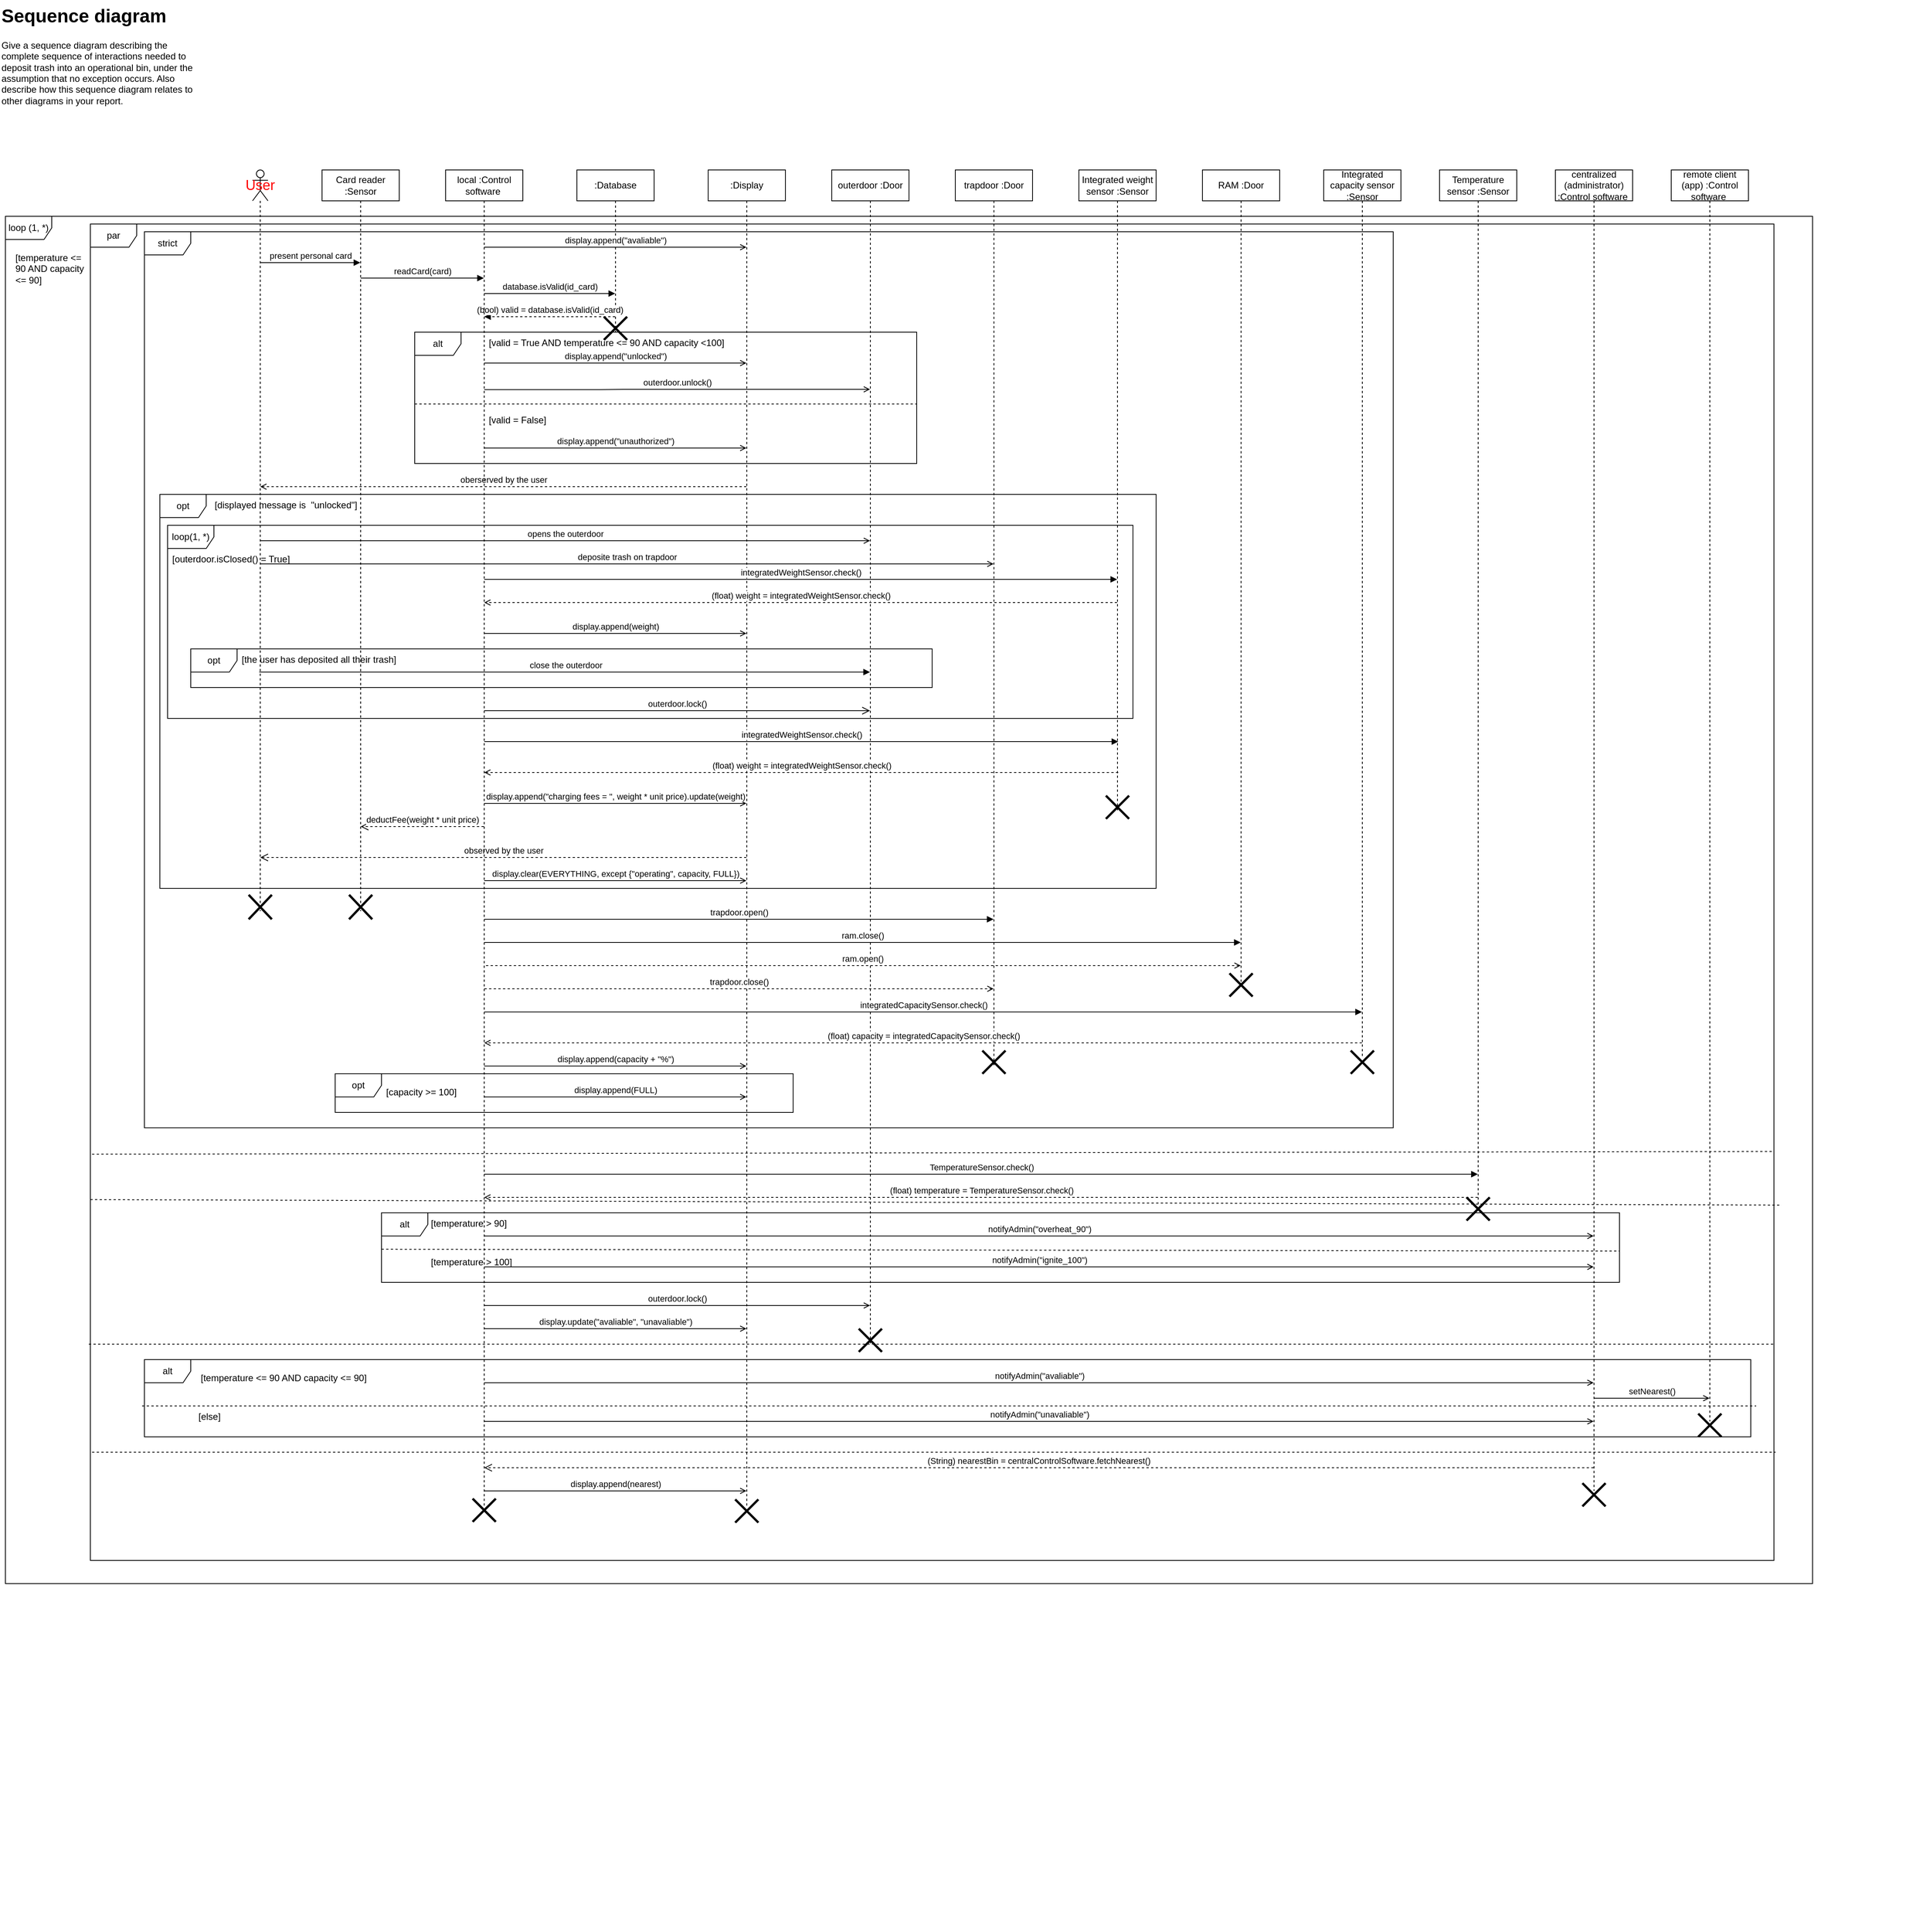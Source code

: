 <mxfile version="24.7.16">
  <diagram name="第 1 页" id="oXmYGSSr4hYT4QbIqK7O">
    <mxGraphModel dx="2451" dy="414" grid="1" gridSize="10" guides="1" tooltips="1" connect="1" arrows="1" fold="1" page="1" pageScale="1" pageWidth="827" pageHeight="1169" math="0" shadow="0">
      <root>
        <mxCell id="0" />
        <mxCell id="1" parent="0" />
        <mxCell id="pcKXWr7JfEEh_f0UGHfL-1" value="&lt;h1 style=&quot;margin-top: 0px;&quot;&gt;Sequence diagram &lt;/h1&gt;&lt;p&gt;Give a sequence diagram describing the complete sequence of interactions needed to deposit trash into an operational bin, under the assumption that no exception occurs. Also describe how this sequence diagram relates to other diagrams in your report.&lt;/p&gt;" style="text;html=1;whiteSpace=wrap;overflow=hidden;rounded=0;" parent="1" vertex="1">
          <mxGeometry x="-1654" width="260" height="170" as="geometry" />
        </mxCell>
        <mxCell id="pcKXWr7JfEEh_f0UGHfL-6" value="present personal card" style="html=1;verticalAlign=bottom;endArrow=block;curved=0;rounded=0;" parent="1" source="pcKXWr7JfEEh_f0UGHfL-5" target="pcKXWr7JfEEh_f0UGHfL-4" edge="1">
          <mxGeometry width="80" relative="1" as="geometry">
            <mxPoint x="-1327" y="350" as="sourcePoint" />
            <mxPoint x="-1247" y="350" as="targetPoint" />
            <Array as="points">
              <mxPoint x="-1260" y="340" />
            </Array>
          </mxGeometry>
        </mxCell>
        <mxCell id="pcKXWr7JfEEh_f0UGHfL-9" value="database.isValid(id_card)" style="html=1;verticalAlign=bottom;endArrow=block;curved=0;rounded=0;" parent="1" source="pcKXWr7JfEEh_f0UGHfL-8" target="pcKXWr7JfEEh_f0UGHfL-20" edge="1">
          <mxGeometry width="80" relative="1" as="geometry">
            <mxPoint x="-1017" y="350" as="sourcePoint" />
            <mxPoint x="-877" y="350" as="targetPoint" />
            <Array as="points">
              <mxPoint x="-947" y="380" />
            </Array>
          </mxGeometry>
        </mxCell>
        <mxCell id="pcKXWr7JfEEh_f0UGHfL-11" value=":Display" style="shape=umlLifeline;perimeter=lifelinePerimeter;whiteSpace=wrap;html=1;container=1;dropTarget=0;collapsible=0;recursiveResize=0;outlineConnect=0;portConstraint=eastwest;newEdgeStyle={&quot;curved&quot;:0,&quot;rounded&quot;:0};" parent="1" vertex="1">
          <mxGeometry x="-737" y="220" width="100" height="1730" as="geometry" />
        </mxCell>
        <mxCell id="pcKXWr7JfEEh_f0UGHfL-12" value="alt" style="shape=umlFrame;whiteSpace=wrap;html=1;pointerEvents=0;" parent="1" vertex="1">
          <mxGeometry x="-1117" y="430" width="650" height="170" as="geometry" />
        </mxCell>
        <mxCell id="pcKXWr7JfEEh_f0UGHfL-14" value="[valid = True AND temperature &amp;lt;= 90 AND capacity &amp;lt;100]" style="text;strokeColor=none;fillColor=none;align=left;verticalAlign=top;spacingLeft=4;spacingRight=4;overflow=hidden;rotatable=0;points=[[0,0.5],[1,0.5]];portConstraint=eastwest;whiteSpace=wrap;html=1;" parent="1" vertex="1">
          <mxGeometry x="-1027" y="430" width="387" height="26" as="geometry" />
        </mxCell>
        <mxCell id="pcKXWr7JfEEh_f0UGHfL-15" value="[valid = False]" style="text;strokeColor=none;fillColor=none;align=left;verticalAlign=top;spacingLeft=4;spacingRight=4;overflow=hidden;rotatable=0;points=[[0,0.5],[1,0.5]];portConstraint=eastwest;whiteSpace=wrap;html=1;" parent="1" vertex="1">
          <mxGeometry x="-1027" y="530" width="100" height="26" as="geometry" />
        </mxCell>
        <mxCell id="pcKXWr7JfEEh_f0UGHfL-16" value="display.append(&quot;unlocked&quot;)" style="html=1;verticalAlign=bottom;endArrow=open;curved=0;rounded=0;endFill=0;" parent="1" source="pcKXWr7JfEEh_f0UGHfL-8" target="pcKXWr7JfEEh_f0UGHfL-11" edge="1">
          <mxGeometry width="80" relative="1" as="geometry">
            <mxPoint x="-787.023" y="700" as="sourcePoint" />
            <mxPoint x="-486.97" y="700" as="targetPoint" />
            <Array as="points">
              <mxPoint x="-857" y="470" />
            </Array>
          </mxGeometry>
        </mxCell>
        <mxCell id="pcKXWr7JfEEh_f0UGHfL-18" value="outerdoor :Door" style="shape=umlLifeline;perimeter=lifelinePerimeter;whiteSpace=wrap;html=1;container=1;dropTarget=0;collapsible=0;recursiveResize=0;outlineConnect=0;portConstraint=eastwest;newEdgeStyle={&quot;curved&quot;:0,&quot;rounded&quot;:0};" parent="1" vertex="1">
          <mxGeometry x="-577" y="220" width="100" height="1520" as="geometry" />
        </mxCell>
        <mxCell id="pcKXWr7JfEEh_f0UGHfL-19" value="outerdoor.unlock()" style="html=1;verticalAlign=bottom;startArrow=none;startFill=0;endArrow=open;startSize=8;curved=0;rounded=0;endFill=0;" parent="1" source="pcKXWr7JfEEh_f0UGHfL-8" target="pcKXWr7JfEEh_f0UGHfL-18" edge="1">
          <mxGeometry width="60" relative="1" as="geometry">
            <mxPoint x="-997" y="510" as="sourcePoint" />
            <mxPoint x="-586.95" y="504.38" as="targetPoint" />
            <Array as="points">
              <mxPoint x="-876.45" y="504.38" />
              <mxPoint x="-847" y="504" />
            </Array>
          </mxGeometry>
        </mxCell>
        <mxCell id="pcKXWr7JfEEh_f0UGHfL-20" value=":Database" style="shape=umlLifeline;perimeter=lifelinePerimeter;whiteSpace=wrap;html=1;container=1;dropTarget=0;collapsible=0;recursiveResize=0;outlineConnect=0;portConstraint=eastwest;newEdgeStyle={&quot;curved&quot;:0,&quot;rounded&quot;:0};" parent="1" vertex="1">
          <mxGeometry x="-907" y="220" width="100" height="210" as="geometry" />
        </mxCell>
        <mxCell id="pcKXWr7JfEEh_f0UGHfL-21" value="readCard(card)" style="html=1;verticalAlign=bottom;startArrow=none;startFill=0;endArrow=block;startSize=8;curved=0;rounded=0;endFill=1;" parent="1" source="pcKXWr7JfEEh_f0UGHfL-4" target="pcKXWr7JfEEh_f0UGHfL-8" edge="1">
          <mxGeometry width="60" relative="1" as="geometry">
            <mxPoint x="-1147" y="340" as="sourcePoint" />
            <mxPoint x="-1127" y="340" as="targetPoint" />
            <Array as="points">
              <mxPoint x="-1117" y="360" />
            </Array>
          </mxGeometry>
        </mxCell>
        <mxCell id="pcKXWr7JfEEh_f0UGHfL-23" value="(bool) valid = database.isValid(id_card)" style="html=1;verticalAlign=bottom;endArrow=block;curved=0;rounded=0;dashed=1;" parent="1" source="pcKXWr7JfEEh_f0UGHfL-20" target="pcKXWr7JfEEh_f0UGHfL-8" edge="1">
          <mxGeometry width="80" relative="1" as="geometry">
            <mxPoint x="-887" y="440" as="sourcePoint" />
            <mxPoint x="-1007" y="440" as="targetPoint" />
            <Array as="points">
              <mxPoint x="-947" y="410" />
            </Array>
          </mxGeometry>
        </mxCell>
        <mxCell id="pcKXWr7JfEEh_f0UGHfL-24" value="display.append(&quot;unauthorized&quot;)" style="html=1;verticalAlign=bottom;endArrow=open;curved=0;rounded=0;endFill=0;" parent="1" source="pcKXWr7JfEEh_f0UGHfL-8" target="pcKXWr7JfEEh_f0UGHfL-11" edge="1">
          <mxGeometry width="80" relative="1" as="geometry">
            <mxPoint x="-1003" y="590" as="sourcePoint" />
            <mxPoint x="-697" y="590" as="targetPoint" />
            <Array as="points">
              <mxPoint x="-832" y="580" />
            </Array>
          </mxGeometry>
        </mxCell>
        <mxCell id="pcKXWr7JfEEh_f0UGHfL-26" value="&lt;div&gt;oberserved by the user&lt;/div&gt;" style="html=1;verticalAlign=bottom;endArrow=open;curved=0;rounded=0;endFill=0;dashed=1;" parent="1" source="pcKXWr7JfEEh_f0UGHfL-11" target="pcKXWr7JfEEh_f0UGHfL-5" edge="1">
          <mxGeometry width="80" relative="1" as="geometry">
            <mxPoint x="-887" y="540" as="sourcePoint" />
            <mxPoint x="-807" y="540" as="targetPoint" />
            <Array as="points">
              <mxPoint x="-1007" y="630" />
            </Array>
          </mxGeometry>
        </mxCell>
        <mxCell id="pcKXWr7JfEEh_f0UGHfL-27" value="opt" style="shape=umlFrame;whiteSpace=wrap;html=1;pointerEvents=0;" parent="1" vertex="1">
          <mxGeometry x="-1447" y="640" width="1290" height="510" as="geometry" />
        </mxCell>
        <mxCell id="pcKXWr7JfEEh_f0UGHfL-28" value="&lt;div&gt;[displayed message is&amp;nbsp; &quot;unlocked&quot;]&lt;/div&gt;" style="text;strokeColor=none;fillColor=none;align=left;verticalAlign=top;spacingLeft=4;spacingRight=4;overflow=hidden;rotatable=0;points=[[0,0.5],[1,0.5]];portConstraint=eastwest;whiteSpace=wrap;html=1;" parent="1" vertex="1">
          <mxGeometry x="-1382" y="640" width="272" height="40" as="geometry" />
        </mxCell>
        <mxCell id="pcKXWr7JfEEh_f0UGHfL-29" value="strict" style="shape=umlFrame;whiteSpace=wrap;html=1;pointerEvents=0;" parent="1" vertex="1">
          <mxGeometry x="-1467" y="300" width="1617" height="1160" as="geometry" />
        </mxCell>
        <mxCell id="pcKXWr7JfEEh_f0UGHfL-31" value="trapdoor :Door" style="shape=umlLifeline;perimeter=lifelinePerimeter;whiteSpace=wrap;html=1;container=1;dropTarget=0;collapsible=0;recursiveResize=0;outlineConnect=0;portConstraint=eastwest;newEdgeStyle={&quot;curved&quot;:0,&quot;rounded&quot;:0};" parent="1" vertex="1">
          <mxGeometry x="-417" y="220" width="100" height="1160" as="geometry" />
        </mxCell>
        <mxCell id="pcKXWr7JfEEh_f0UGHfL-32" value="deposite trash on trapdoor " style="html=1;verticalAlign=bottom;endArrow=open;curved=0;rounded=0;endFill=0;" parent="1" source="pcKXWr7JfEEh_f0UGHfL-5" target="pcKXWr7JfEEh_f0UGHfL-31" edge="1">
          <mxGeometry width="80" relative="1" as="geometry">
            <mxPoint x="-977" y="660" as="sourcePoint" />
            <mxPoint x="-897" y="660" as="targetPoint" />
            <Array as="points">
              <mxPoint x="-850" y="730" />
            </Array>
          </mxGeometry>
        </mxCell>
        <mxCell id="pcKXWr7JfEEh_f0UGHfL-33" value="Integrated weight sensor :Sensor" style="shape=umlLifeline;perimeter=lifelinePerimeter;whiteSpace=wrap;html=1;container=1;dropTarget=0;collapsible=0;recursiveResize=0;outlineConnect=0;portConstraint=eastwest;newEdgeStyle={&quot;curved&quot;:0,&quot;rounded&quot;:0};" parent="1" vertex="1">
          <mxGeometry x="-257" y="220" width="100" height="830" as="geometry" />
        </mxCell>
        <mxCell id="pcKXWr7JfEEh_f0UGHfL-34" value="integratedWeightSensor.check()" style="html=1;verticalAlign=bottom;endArrow=block;curved=0;rounded=0;" parent="1" source="pcKXWr7JfEEh_f0UGHfL-8" target="pcKXWr7JfEEh_f0UGHfL-33" edge="1">
          <mxGeometry width="80" relative="1" as="geometry">
            <mxPoint x="-807" y="670" as="sourcePoint" />
            <mxPoint x="-727" y="670" as="targetPoint" />
            <Array as="points">
              <mxPoint x="-287" y="750" />
            </Array>
          </mxGeometry>
        </mxCell>
        <mxCell id="pcKXWr7JfEEh_f0UGHfL-35" value="loop(1, *)" style="shape=umlFrame;whiteSpace=wrap;html=1;pointerEvents=0;" parent="1" vertex="1">
          <mxGeometry x="-1437" y="680" width="1250" height="250" as="geometry" />
        </mxCell>
        <mxCell id="pcKXWr7JfEEh_f0UGHfL-36" value="[outerdoor.isClosed() = True]" style="text;strokeColor=none;fillColor=none;align=left;verticalAlign=top;spacingLeft=4;spacingRight=4;overflow=hidden;rotatable=0;points=[[0,0.5],[1,0.5]];portConstraint=eastwest;whiteSpace=wrap;html=1;" parent="1" vertex="1">
          <mxGeometry x="-1437" y="710" width="170" height="30" as="geometry" />
        </mxCell>
        <mxCell id="pcKXWr7JfEEh_f0UGHfL-37" value="(float) weight = integratedWeightSensor.check()" style="html=1;verticalAlign=bottom;endArrow=open;curved=0;rounded=0;dashed=1;endFill=0;" parent="1" source="pcKXWr7JfEEh_f0UGHfL-33" target="pcKXWr7JfEEh_f0UGHfL-8" edge="1">
          <mxGeometry width="80" relative="1" as="geometry">
            <mxPoint x="-517" y="720" as="sourcePoint" />
            <mxPoint x="-437" y="720" as="targetPoint" />
            <Array as="points">
              <mxPoint x="-617" y="780" />
            </Array>
          </mxGeometry>
        </mxCell>
        <mxCell id="pcKXWr7JfEEh_f0UGHfL-38" value="display.append(weight)" style="html=1;verticalAlign=bottom;endArrow=open;curved=0;rounded=0;endFill=0;" parent="1" source="pcKXWr7JfEEh_f0UGHfL-8" target="pcKXWr7JfEEh_f0UGHfL-11" edge="1">
          <mxGeometry width="80" relative="1" as="geometry">
            <mxPoint x="-467" y="710" as="sourcePoint" />
            <mxPoint x="-387" y="710" as="targetPoint" />
            <Array as="points">
              <mxPoint x="-857" y="820" />
            </Array>
          </mxGeometry>
        </mxCell>
        <mxCell id="pcKXWr7JfEEh_f0UGHfL-39" value="&amp;nbsp;close the outerdoor" style="html=1;verticalAlign=bottom;endArrow=block;curved=0;rounded=0;endFill=1;" parent="1" edge="1">
          <mxGeometry width="80" relative="1" as="geometry">
            <mxPoint x="-1318.318" y="870.0" as="sourcePoint" />
            <mxPoint x="-527.5" y="870.0" as="targetPoint" />
            <Array as="points">
              <mxPoint x="-997" y="870" />
            </Array>
          </mxGeometry>
        </mxCell>
        <mxCell id="pcKXWr7JfEEh_f0UGHfL-40" value="outerdoor.lock()" style="html=1;verticalAlign=bottom;endArrow=open;endSize=8;curved=0;rounded=0;" parent="1" source="pcKXWr7JfEEh_f0UGHfL-8" target="pcKXWr7JfEEh_f0UGHfL-18" edge="1">
          <mxGeometry relative="1" as="geometry">
            <mxPoint x="-827" y="660" as="sourcePoint" />
            <mxPoint x="-740" y="920" as="targetPoint" />
            <Array as="points">
              <mxPoint x="-1010" y="920" />
            </Array>
          </mxGeometry>
        </mxCell>
        <mxCell id="pcKXWr7JfEEh_f0UGHfL-42" value="integratedWeightSensor.check()" style="html=1;verticalAlign=bottom;endArrow=block;curved=0;rounded=0;" parent="1" edge="1">
          <mxGeometry width="80" relative="1" as="geometry">
            <mxPoint x="-1027" y="960" as="sourcePoint" />
            <mxPoint x="-206" y="960" as="targetPoint" />
            <Array as="points">
              <mxPoint x="-286" y="960" />
            </Array>
          </mxGeometry>
        </mxCell>
        <mxCell id="pcKXWr7JfEEh_f0UGHfL-43" value="(float) weight = integratedWeightSensor.check()" style="html=1;verticalAlign=bottom;endArrow=open;curved=0;rounded=0;dashed=1;endFill=0;" parent="1" edge="1">
          <mxGeometry width="80" relative="1" as="geometry">
            <mxPoint x="-206" y="1000" as="sourcePoint" />
            <mxPoint x="-1027" y="1000" as="targetPoint" />
            <Array as="points">
              <mxPoint x="-616" y="1000" />
            </Array>
          </mxGeometry>
        </mxCell>
        <mxCell id="pcKXWr7JfEEh_f0UGHfL-44" value="" style="endArrow=none;dashed=1;html=1;rounded=0;" parent="1" edge="1">
          <mxGeometry width="50" height="50" relative="1" as="geometry">
            <mxPoint x="-1117" y="523" as="sourcePoint" />
            <mxPoint x="-467" y="523" as="targetPoint" />
          </mxGeometry>
        </mxCell>
        <mxCell id="pcKXWr7JfEEh_f0UGHfL-46" value="display.append(&quot;charging fees = &quot;, weight * unit price).update(weight)" style="html=1;verticalAlign=bottom;endArrow=open;curved=0;rounded=0;endFill=0;" parent="1" source="pcKXWr7JfEEh_f0UGHfL-8" target="pcKXWr7JfEEh_f0UGHfL-11" edge="1">
          <mxGeometry width="80" relative="1" as="geometry">
            <mxPoint x="-1007" y="1070" as="sourcePoint" />
            <mxPoint x="-707" y="1080" as="targetPoint" />
            <Array as="points">
              <mxPoint x="-856" y="1040" />
            </Array>
          </mxGeometry>
        </mxCell>
        <mxCell id="pcKXWr7JfEEh_f0UGHfL-47" value="deductFee(weight * unit price)" style="html=1;verticalAlign=bottom;endArrow=open;dashed=1;endSize=8;curved=0;rounded=0;" parent="1" source="pcKXWr7JfEEh_f0UGHfL-8" target="pcKXWr7JfEEh_f0UGHfL-4" edge="1">
          <mxGeometry relative="1" as="geometry">
            <mxPoint x="-1037" y="1080" as="sourcePoint" />
            <mxPoint x="-1167" y="1080" as="targetPoint" />
            <Array as="points">
              <mxPoint x="-1097" y="1070" />
            </Array>
          </mxGeometry>
        </mxCell>
        <mxCell id="pcKXWr7JfEEh_f0UGHfL-48" value="observed by the user" style="html=1;verticalAlign=bottom;endArrow=open;dashed=1;endSize=8;curved=0;rounded=0;" parent="1" source="pcKXWr7JfEEh_f0UGHfL-11" target="pcKXWr7JfEEh_f0UGHfL-5" edge="1">
          <mxGeometry relative="1" as="geometry">
            <mxPoint x="-877" y="1100" as="sourcePoint" />
            <mxPoint x="-957" y="1100" as="targetPoint" />
            <Array as="points">
              <mxPoint x="-1007" y="1110" />
            </Array>
          </mxGeometry>
        </mxCell>
        <mxCell id="pcKXWr7JfEEh_f0UGHfL-49" value="opt" style="shape=umlFrame;whiteSpace=wrap;html=1;pointerEvents=0;" parent="1" vertex="1">
          <mxGeometry x="-1407" y="840" width="960" height="50" as="geometry" />
        </mxCell>
        <mxCell id="pcKXWr7JfEEh_f0UGHfL-50" value="[the user has deposited all their trash]" style="text;strokeColor=none;fillColor=none;align=left;verticalAlign=top;spacingLeft=4;spacingRight=4;overflow=hidden;rotatable=0;points=[[0,0.5],[1,0.5]];portConstraint=eastwest;whiteSpace=wrap;html=1;" parent="1" vertex="1">
          <mxGeometry x="-1347" y="840" width="240" height="30" as="geometry" />
        </mxCell>
        <mxCell id="pcKXWr7JfEEh_f0UGHfL-52" value="" style="group" parent="1" vertex="1" connectable="0">
          <mxGeometry x="-1332" y="220" width="30" height="970" as="geometry" />
        </mxCell>
        <mxCell id="pcKXWr7JfEEh_f0UGHfL-5" value="&lt;font color=&quot;#ff0000&quot; style=&quot;font-size: 18px;&quot;&gt;User&lt;/font&gt;" style="shape=umlLifeline;perimeter=lifelinePerimeter;whiteSpace=wrap;html=1;container=1;dropTarget=0;collapsible=0;recursiveResize=0;outlineConnect=0;portConstraint=eastwest;newEdgeStyle={&quot;curved&quot;:0,&quot;rounded&quot;:0};participant=umlActor;" parent="pcKXWr7JfEEh_f0UGHfL-52" vertex="1">
          <mxGeometry x="5" width="20" height="959.457" as="geometry" />
        </mxCell>
        <mxCell id="pcKXWr7JfEEh_f0UGHfL-51" value="" style="shape=umlDestroy;whiteSpace=wrap;html=1;strokeWidth=3;targetShapes=umlLifeline;" parent="pcKXWr7JfEEh_f0UGHfL-52" vertex="1">
          <mxGeometry y="938.37" width="30" height="31.63" as="geometry" />
        </mxCell>
        <mxCell id="pcKXWr7JfEEh_f0UGHfL-53" value="RAM :Door" style="shape=umlLifeline;perimeter=lifelinePerimeter;whiteSpace=wrap;html=1;container=1;dropTarget=0;collapsible=0;recursiveResize=0;outlineConnect=0;portConstraint=eastwest;newEdgeStyle={&quot;curved&quot;:0,&quot;rounded&quot;:0};" parent="1" vertex="1">
          <mxGeometry x="-97" y="220" width="100" height="1060" as="geometry" />
        </mxCell>
        <mxCell id="pcKXWr7JfEEh_f0UGHfL-55" value="" style="group" parent="1" vertex="1" connectable="0">
          <mxGeometry x="-1237" y="220" width="100" height="970" as="geometry" />
        </mxCell>
        <mxCell id="pcKXWr7JfEEh_f0UGHfL-4" value="Card reader :Sensor" style="shape=umlLifeline;perimeter=lifelinePerimeter;whiteSpace=wrap;html=1;container=1;dropTarget=0;collapsible=0;recursiveResize=0;outlineConnect=0;portConstraint=eastwest;newEdgeStyle={&quot;curved&quot;:0,&quot;rounded&quot;:0};" parent="pcKXWr7JfEEh_f0UGHfL-55" vertex="1">
          <mxGeometry width="100" height="959.457" as="geometry" />
        </mxCell>
        <mxCell id="pcKXWr7JfEEh_f0UGHfL-54" value="" style="shape=umlDestroy;whiteSpace=wrap;html=1;strokeWidth=3;targetShapes=umlLifeline;" parent="pcKXWr7JfEEh_f0UGHfL-55" vertex="1">
          <mxGeometry x="35" y="938.37" width="30" height="31.63" as="geometry" />
        </mxCell>
        <mxCell id="pcKXWr7JfEEh_f0UGHfL-56" value="" style="group" parent="1" vertex="1" connectable="0">
          <mxGeometry x="-1537" y="260" width="2350" height="2240" as="geometry" />
        </mxCell>
        <mxCell id="pcKXWr7JfEEh_f0UGHfL-8" value="local :Control software&amp;nbsp; " style="shape=umlLifeline;perimeter=lifelinePerimeter;whiteSpace=wrap;html=1;container=0;dropTarget=0;collapsible=0;recursiveResize=0;outlineConnect=0;portConstraint=eastwest;newEdgeStyle={&quot;curved&quot;:0,&quot;rounded&quot;:0};" parent="pcKXWr7JfEEh_f0UGHfL-56" vertex="1">
          <mxGeometry x="460" y="-40" width="100" height="1730" as="geometry" />
        </mxCell>
        <mxCell id="pcKXWr7JfEEh_f0UGHfL-30" value="par" style="shape=umlFrame;whiteSpace=wrap;html=1;pointerEvents=0;container=0;" parent="pcKXWr7JfEEh_f0UGHfL-56" vertex="1">
          <mxGeometry y="30" width="2180" height="1730" as="geometry" />
        </mxCell>
        <mxCell id="pcKXWr7JfEEh_f0UGHfL-57" value="" style="shape=umlDestroy;whiteSpace=wrap;html=1;strokeWidth=3;targetShapes=umlLifeline;" parent="pcKXWr7JfEEh_f0UGHfL-56" vertex="1">
          <mxGeometry x="665" y="150" width="30" height="30" as="geometry" />
        </mxCell>
        <mxCell id="pcKXWr7JfEEh_f0UGHfL-61" value="" style="shape=umlDestroy;whiteSpace=wrap;html=1;strokeWidth=3;targetShapes=umlLifeline;" parent="pcKXWr7JfEEh_f0UGHfL-56" vertex="1">
          <mxGeometry x="1315" y="770" width="30" height="30" as="geometry" />
        </mxCell>
        <mxCell id="TA9_eOSkAuxfFbQeDWFU-1" value="Integrated capacity sensor :Sensor" style="shape=umlLifeline;perimeter=lifelinePerimeter;whiteSpace=wrap;html=1;container=1;dropTarget=0;collapsible=0;recursiveResize=0;outlineConnect=0;portConstraint=eastwest;newEdgeStyle={&quot;curved&quot;:0,&quot;rounded&quot;:0};" parent="pcKXWr7JfEEh_f0UGHfL-56" vertex="1">
          <mxGeometry x="1597" y="-40" width="100" height="1150" as="geometry" />
        </mxCell>
        <mxCell id="TA9_eOSkAuxfFbQeDWFU-4" value="integratedCapacitySensor.check()" style="html=1;verticalAlign=bottom;endArrow=block;curved=0;rounded=0;" parent="pcKXWr7JfEEh_f0UGHfL-56" source="pcKXWr7JfEEh_f0UGHfL-8" target="TA9_eOSkAuxfFbQeDWFU-1" edge="1">
          <mxGeometry width="80" relative="1" as="geometry">
            <mxPoint x="627" y="1210" as="sourcePoint" />
            <mxPoint x="707" y="1210" as="targetPoint" />
            <Array as="points">
              <mxPoint x="1077" y="1050" />
            </Array>
          </mxGeometry>
        </mxCell>
        <mxCell id="TA9_eOSkAuxfFbQeDWFU-5" value="(float) capacity = integratedCapacitySensor.check()" style="html=1;verticalAlign=bottom;endArrow=open;curved=0;rounded=0;dashed=1;endFill=0;" parent="pcKXWr7JfEEh_f0UGHfL-56" source="TA9_eOSkAuxfFbQeDWFU-1" target="pcKXWr7JfEEh_f0UGHfL-8" edge="1">
          <mxGeometry x="-0.001" width="80" relative="1" as="geometry">
            <mxPoint x="1420.5" y="1200" as="sourcePoint" />
            <mxPoint x="599.5" y="1200" as="targetPoint" />
            <Array as="points">
              <mxPoint x="1007" y="1090" />
            </Array>
            <mxPoint as="offset" />
          </mxGeometry>
        </mxCell>
        <mxCell id="TA9_eOSkAuxfFbQeDWFU-8" value="opt" style="shape=umlFrame;whiteSpace=wrap;html=1;pointerEvents=0;" parent="pcKXWr7JfEEh_f0UGHfL-56" vertex="1">
          <mxGeometry x="317" y="1130" width="593" height="50" as="geometry" />
        </mxCell>
        <mxCell id="TA9_eOSkAuxfFbQeDWFU-9" value="[capacity &amp;gt;= 100]" style="text;strokeColor=none;fillColor=none;align=left;verticalAlign=top;spacingLeft=4;spacingRight=4;overflow=hidden;rotatable=0;points=[[0,0.5],[1,0.5]];portConstraint=eastwest;whiteSpace=wrap;html=1;" parent="pcKXWr7JfEEh_f0UGHfL-56" vertex="1">
          <mxGeometry x="377" y="1140" width="240" height="30" as="geometry" />
        </mxCell>
        <mxCell id="TA9_eOSkAuxfFbQeDWFU-11" value="centralized (administrator) :Control software&amp;nbsp; " style="shape=umlLifeline;perimeter=lifelinePerimeter;whiteSpace=wrap;html=1;container=0;dropTarget=0;collapsible=0;recursiveResize=0;outlineConnect=0;portConstraint=eastwest;newEdgeStyle={&quot;curved&quot;:0,&quot;rounded&quot;:0};" parent="pcKXWr7JfEEh_f0UGHfL-56" vertex="1">
          <mxGeometry x="1897" y="-40" width="100" height="1710" as="geometry" />
        </mxCell>
        <mxCell id="TA9_eOSkAuxfFbQeDWFU-14" value="loop (1, *)" style="shape=umlFrame;whiteSpace=wrap;html=1;pointerEvents=0;" parent="pcKXWr7JfEEh_f0UGHfL-56" vertex="1">
          <mxGeometry x="-110" y="20" width="2340" height="1770" as="geometry" />
        </mxCell>
        <mxCell id="TA9_eOSkAuxfFbQeDWFU-20" value="alt" style="shape=umlFrame;whiteSpace=wrap;html=1;pointerEvents=0;" parent="pcKXWr7JfEEh_f0UGHfL-56" vertex="1">
          <mxGeometry x="377" y="1310" width="1603" height="90" as="geometry" />
        </mxCell>
        <mxCell id="TA9_eOSkAuxfFbQeDWFU-21" value="[temperature &amp;gt; 90]" style="text;strokeColor=none;fillColor=none;align=left;verticalAlign=top;spacingLeft=4;spacingRight=4;overflow=hidden;rotatable=0;points=[[0,0.5],[1,0.5]];portConstraint=eastwest;whiteSpace=wrap;html=1;" parent="pcKXWr7JfEEh_f0UGHfL-56" vertex="1">
          <mxGeometry x="434.5" y="1310" width="125" height="26" as="geometry" />
        </mxCell>
        <mxCell id="TA9_eOSkAuxfFbQeDWFU-23" value="" style="endArrow=none;dashed=1;html=1;rounded=0;exitX=0;exitY=0.524;exitDx=0;exitDy=0;exitPerimeter=0;entryX=1;entryY=0.55;entryDx=0;entryDy=0;entryPerimeter=0;" parent="pcKXWr7JfEEh_f0UGHfL-56" source="TA9_eOSkAuxfFbQeDWFU-20" target="TA9_eOSkAuxfFbQeDWFU-20" edge="1">
          <mxGeometry width="50" height="50" relative="1" as="geometry">
            <mxPoint x="355" y="1413" as="sourcePoint" />
            <mxPoint x="1983" y="1420" as="targetPoint" />
          </mxGeometry>
        </mxCell>
        <mxCell id="TA9_eOSkAuxfFbQeDWFU-24" value="[temperature &amp;gt; 100]" style="text;strokeColor=none;fillColor=none;align=left;verticalAlign=top;spacingLeft=4;spacingRight=4;overflow=hidden;rotatable=0;points=[[0,0.5],[1,0.5]];portConstraint=eastwest;whiteSpace=wrap;html=1;" parent="pcKXWr7JfEEh_f0UGHfL-56" vertex="1">
          <mxGeometry x="434.5" y="1360" width="125" height="26" as="geometry" />
        </mxCell>
        <mxCell id="TA9_eOSkAuxfFbQeDWFU-25" value="notifyAdmin(&quot;overheat_90&quot;)" style="html=1;verticalAlign=bottom;endArrow=open;curved=0;rounded=0;endFill=0;" parent="pcKXWr7JfEEh_f0UGHfL-56" source="pcKXWr7JfEEh_f0UGHfL-8" target="TA9_eOSkAuxfFbQeDWFU-11" edge="1">
          <mxGeometry width="80" relative="1" as="geometry">
            <mxPoint x="600" y="1350" as="sourcePoint" />
            <mxPoint x="680" y="1350" as="targetPoint" />
            <Array as="points">
              <mxPoint x="1237" y="1340" />
            </Array>
          </mxGeometry>
        </mxCell>
        <mxCell id="TA9_eOSkAuxfFbQeDWFU-26" value="notifyAdmin(&quot;ignite_100&quot;)" style="html=1;verticalAlign=bottom;endArrow=open;curved=0;rounded=0;endFill=0;" parent="pcKXWr7JfEEh_f0UGHfL-56" source="pcKXWr7JfEEh_f0UGHfL-8" target="TA9_eOSkAuxfFbQeDWFU-11" edge="1">
          <mxGeometry width="80" relative="1" as="geometry">
            <mxPoint x="519" y="1360" as="sourcePoint" />
            <mxPoint x="1957" y="1360" as="targetPoint" />
            <Array as="points">
              <mxPoint x="1220" y="1380" />
            </Array>
          </mxGeometry>
        </mxCell>
        <mxCell id="TA9_eOSkAuxfFbQeDWFU-31" value="" style="shape=umlDestroy;whiteSpace=wrap;html=1;strokeWidth=3;targetShapes=umlLifeline;" parent="pcKXWr7JfEEh_f0UGHfL-56" vertex="1">
          <mxGeometry x="995" y="1460" width="30" height="30" as="geometry" />
        </mxCell>
        <mxCell id="TA9_eOSkAuxfFbQeDWFU-32" value="remote client (app) :Control software&amp;nbsp; " style="shape=umlLifeline;perimeter=lifelinePerimeter;whiteSpace=wrap;html=1;container=0;dropTarget=0;collapsible=0;recursiveResize=0;outlineConnect=0;portConstraint=eastwest;newEdgeStyle={&quot;curved&quot;:0,&quot;rounded&quot;:0};" parent="pcKXWr7JfEEh_f0UGHfL-56" vertex="1">
          <mxGeometry x="2047" y="-40" width="100" height="1620" as="geometry" />
        </mxCell>
        <mxCell id="TA9_eOSkAuxfFbQeDWFU-33" value="alt" style="shape=umlFrame;whiteSpace=wrap;html=1;pointerEvents=0;" parent="pcKXWr7JfEEh_f0UGHfL-56" vertex="1">
          <mxGeometry x="70" y="1500" width="2080" height="100" as="geometry" />
        </mxCell>
        <mxCell id="TA9_eOSkAuxfFbQeDWFU-34" value="[temperature &amp;lt;= 90 AND capacity &amp;lt;= 90]" style="text;strokeColor=none;fillColor=none;align=left;verticalAlign=top;spacingLeft=4;spacingRight=4;overflow=hidden;rotatable=0;points=[[0,0.5],[1,0.5]];portConstraint=eastwest;whiteSpace=wrap;html=1;" parent="pcKXWr7JfEEh_f0UGHfL-56" vertex="1">
          <mxGeometry x="137" y="1510" width="243" height="30" as="geometry" />
        </mxCell>
        <mxCell id="TA9_eOSkAuxfFbQeDWFU-35" value="notifyAdmin(&quot;avaliable&quot;)" style="html=1;verticalAlign=bottom;endArrow=open;curved=0;rounded=0;endFill=0;" parent="pcKXWr7JfEEh_f0UGHfL-56" source="pcKXWr7JfEEh_f0UGHfL-8" target="TA9_eOSkAuxfFbQeDWFU-11" edge="1">
          <mxGeometry width="80" relative="1" as="geometry">
            <mxPoint x="519" y="1350" as="sourcePoint" />
            <mxPoint x="1957" y="1350" as="targetPoint" />
            <Array as="points">
              <mxPoint x="1227" y="1530" />
            </Array>
          </mxGeometry>
        </mxCell>
        <mxCell id="TA9_eOSkAuxfFbQeDWFU-36" value="notifyAdmin(&quot;unavaliable&quot;)" style="html=1;verticalAlign=bottom;endArrow=open;curved=0;rounded=0;endFill=0;" parent="pcKXWr7JfEEh_f0UGHfL-56" source="pcKXWr7JfEEh_f0UGHfL-8" target="TA9_eOSkAuxfFbQeDWFU-11" edge="1">
          <mxGeometry width="80" relative="1" as="geometry">
            <mxPoint x="519" y="1550" as="sourcePoint" />
            <mxPoint x="1957" y="1550" as="targetPoint" />
            <Array as="points">
              <mxPoint x="1237" y="1580" />
            </Array>
          </mxGeometry>
        </mxCell>
        <mxCell id="TA9_eOSkAuxfFbQeDWFU-37" value="" style="endArrow=none;dashed=1;html=1;rounded=0;" parent="pcKXWr7JfEEh_f0UGHfL-56" edge="1">
          <mxGeometry width="50" height="50" relative="1" as="geometry">
            <mxPoint x="67" y="1560" as="sourcePoint" />
            <mxPoint x="2157" y="1560" as="targetPoint" />
          </mxGeometry>
        </mxCell>
        <mxCell id="TA9_eOSkAuxfFbQeDWFU-38" value="[else]" style="text;strokeColor=none;fillColor=none;align=left;verticalAlign=top;spacingLeft=4;spacingRight=4;overflow=hidden;rotatable=0;points=[[0,0.5],[1,0.5]];portConstraint=eastwest;whiteSpace=wrap;html=1;" parent="pcKXWr7JfEEh_f0UGHfL-56" vertex="1">
          <mxGeometry x="134" y="1560" width="243" height="30" as="geometry" />
        </mxCell>
        <mxCell id="TA9_eOSkAuxfFbQeDWFU-39" value="setNearest()" style="html=1;verticalAlign=bottom;endArrow=open;curved=0;rounded=0;endFill=0;" parent="pcKXWr7JfEEh_f0UGHfL-56" source="TA9_eOSkAuxfFbQeDWFU-11" target="TA9_eOSkAuxfFbQeDWFU-32" edge="1">
          <mxGeometry width="80" relative="1" as="geometry">
            <mxPoint x="1947" y="1550" as="sourcePoint" />
            <mxPoint x="2027" y="1550" as="targetPoint" />
            <Array as="points">
              <mxPoint x="2027" y="1550" />
            </Array>
          </mxGeometry>
        </mxCell>
        <mxCell id="TA9_eOSkAuxfFbQeDWFU-40" value="(String) nearestBin = centralControlSoftware.fetchNearest()" style="html=1;verticalAlign=bottom;endArrow=open;dashed=1;endSize=8;curved=0;rounded=0;" parent="pcKXWr7JfEEh_f0UGHfL-56" source="TA9_eOSkAuxfFbQeDWFU-11" target="pcKXWr7JfEEh_f0UGHfL-8" edge="1">
          <mxGeometry relative="1" as="geometry">
            <mxPoint x="1947" y="1630" as="sourcePoint" />
            <mxPoint x="1867" y="1630" as="targetPoint" />
            <Array as="points">
              <mxPoint x="1217" y="1640" />
            </Array>
          </mxGeometry>
        </mxCell>
        <mxCell id="TA9_eOSkAuxfFbQeDWFU-42" value="" style="shape=umlDestroy;whiteSpace=wrap;html=1;strokeWidth=3;targetShapes=umlLifeline;" parent="pcKXWr7JfEEh_f0UGHfL-56" vertex="1">
          <mxGeometry x="495" y="1680" width="30" height="30" as="geometry" />
        </mxCell>
        <mxCell id="TA9_eOSkAuxfFbQeDWFU-43" value="" style="shape=umlDestroy;whiteSpace=wrap;html=1;strokeWidth=3;targetShapes=umlLifeline;" parent="pcKXWr7JfEEh_f0UGHfL-56" vertex="1">
          <mxGeometry x="835" y="1681" width="30" height="30" as="geometry" />
        </mxCell>
        <mxCell id="TA9_eOSkAuxfFbQeDWFU-44" value="" style="shape=umlDestroy;whiteSpace=wrap;html=1;strokeWidth=3;targetShapes=umlLifeline;" parent="pcKXWr7JfEEh_f0UGHfL-56" vertex="1">
          <mxGeometry x="1155" y="1100" width="30" height="30" as="geometry" />
        </mxCell>
        <mxCell id="TA9_eOSkAuxfFbQeDWFU-45" value="" style="shape=umlDestroy;whiteSpace=wrap;html=1;strokeWidth=3;targetShapes=umlLifeline;" parent="pcKXWr7JfEEh_f0UGHfL-56" vertex="1">
          <mxGeometry x="1475" y="1000" width="30" height="30" as="geometry" />
        </mxCell>
        <mxCell id="TA9_eOSkAuxfFbQeDWFU-46" value="" style="shape=umlDestroy;whiteSpace=wrap;html=1;strokeWidth=3;targetShapes=umlLifeline;" parent="pcKXWr7JfEEh_f0UGHfL-56" vertex="1">
          <mxGeometry x="1632" y="1100" width="30" height="30" as="geometry" />
        </mxCell>
        <mxCell id="TA9_eOSkAuxfFbQeDWFU-48" value="" style="shape=umlDestroy;whiteSpace=wrap;html=1;strokeWidth=3;targetShapes=umlLifeline;" parent="pcKXWr7JfEEh_f0UGHfL-56" vertex="1">
          <mxGeometry x="1932" y="1660" width="30" height="30" as="geometry" />
        </mxCell>
        <mxCell id="TA9_eOSkAuxfFbQeDWFU-49" value="" style="shape=umlDestroy;whiteSpace=wrap;html=1;strokeWidth=3;targetShapes=umlLifeline;" parent="pcKXWr7JfEEh_f0UGHfL-56" vertex="1">
          <mxGeometry x="2082" y="1570" width="30" height="30" as="geometry" />
        </mxCell>
        <mxCell id="udy5zBMSPadKMOYD6ADF-2" value="" style="endArrow=none;dashed=1;html=1;rounded=0;exitX=0.001;exitY=0.696;exitDx=0;exitDy=0;exitPerimeter=0;entryX=1;entryY=0.694;entryDx=0;entryDy=0;entryPerimeter=0;" edge="1" parent="pcKXWr7JfEEh_f0UGHfL-56" source="pcKXWr7JfEEh_f0UGHfL-30" target="pcKXWr7JfEEh_f0UGHfL-30">
          <mxGeometry width="50" height="50" relative="1" as="geometry">
            <mxPoint x="17" y="1450" as="sourcePoint" />
            <mxPoint x="67" y="1400" as="targetPoint" />
          </mxGeometry>
        </mxCell>
        <mxCell id="udy5zBMSPadKMOYD6ADF-4" value="" style="endArrow=none;dashed=1;html=1;rounded=0;" edge="1" parent="pcKXWr7JfEEh_f0UGHfL-56">
          <mxGeometry width="50" height="50" relative="1" as="geometry">
            <mxPoint x="-2" y="1480" as="sourcePoint" />
            <mxPoint x="2180" y="1480" as="targetPoint" />
          </mxGeometry>
        </mxCell>
        <mxCell id="udy5zBMSPadKMOYD6ADF-5" value="" style="endArrow=none;dashed=1;html=1;rounded=0;exitX=0.001;exitY=0.919;exitDx=0;exitDy=0;exitPerimeter=0;entryX=1.001;entryY=0.919;entryDx=0;entryDy=0;entryPerimeter=0;" edge="1" parent="pcKXWr7JfEEh_f0UGHfL-56" source="pcKXWr7JfEEh_f0UGHfL-30" target="pcKXWr7JfEEh_f0UGHfL-30">
          <mxGeometry width="50" height="50" relative="1" as="geometry">
            <mxPoint x="8" y="1490" as="sourcePoint" />
            <mxPoint x="2190" y="1490" as="targetPoint" />
          </mxGeometry>
        </mxCell>
        <mxCell id="pcKXWr7JfEEh_f0UGHfL-59" value="display.clear(EVERYTHING, except {&quot;operating&quot;, capacity, FULL})" style="html=1;verticalAlign=bottom;endArrow=open;curved=0;rounded=0;endFill=0;" parent="1" source="pcKXWr7JfEEh_f0UGHfL-8" target="pcKXWr7JfEEh_f0UGHfL-11" edge="1">
          <mxGeometry width="80" relative="1" as="geometry">
            <mxPoint x="-997" y="1167" as="sourcePoint" />
            <mxPoint x="-917" y="1167" as="targetPoint" />
            <Array as="points">
              <mxPoint x="-867" y="1140" />
            </Array>
          </mxGeometry>
        </mxCell>
        <mxCell id="pcKXWr7JfEEh_f0UGHfL-62" value="trapdoor.open()" style="html=1;verticalAlign=bottom;endArrow=block;curved=0;rounded=0;" parent="1" source="pcKXWr7JfEEh_f0UGHfL-8" target="pcKXWr7JfEEh_f0UGHfL-31" edge="1">
          <mxGeometry width="80" relative="1" as="geometry">
            <mxPoint x="-1017" y="1200" as="sourcePoint" />
            <mxPoint x="-937" y="1200" as="targetPoint" />
            <Array as="points">
              <mxPoint x="-700" y="1190" />
            </Array>
          </mxGeometry>
        </mxCell>
        <mxCell id="pcKXWr7JfEEh_f0UGHfL-65" value="ram.close()" style="html=1;verticalAlign=bottom;endArrow=block;curved=0;rounded=0;" parent="1" source="pcKXWr7JfEEh_f0UGHfL-8" target="pcKXWr7JfEEh_f0UGHfL-53" edge="1">
          <mxGeometry width="80" relative="1" as="geometry">
            <mxPoint x="-1018" y="1240" as="sourcePoint" />
            <mxPoint x="-358" y="1240" as="targetPoint" />
            <Array as="points">
              <mxPoint x="-690" y="1220" />
            </Array>
          </mxGeometry>
        </mxCell>
        <mxCell id="pcKXWr7JfEEh_f0UGHfL-66" value="ram.open()" style="html=1;verticalAlign=bottom;endArrow=none;dashed=1;endSize=8;curved=0;rounded=0;startArrow=open;startFill=0;endFill=0;" parent="1" source="pcKXWr7JfEEh_f0UGHfL-53" target="pcKXWr7JfEEh_f0UGHfL-8" edge="1">
          <mxGeometry relative="1" as="geometry">
            <mxPoint x="-87" y="1300" as="sourcePoint" />
            <mxPoint x="-167" y="1300" as="targetPoint" />
            <Array as="points">
              <mxPoint x="-537" y="1250" />
            </Array>
          </mxGeometry>
        </mxCell>
        <mxCell id="pcKXWr7JfEEh_f0UGHfL-67" value="trapdoor.close()" style="html=1;verticalAlign=bottom;endArrow=none;dashed=1;endSize=8;curved=0;rounded=0;startArrow=open;startFill=0;endFill=0;" parent="1" source="pcKXWr7JfEEh_f0UGHfL-31" target="pcKXWr7JfEEh_f0UGHfL-8" edge="1">
          <mxGeometry relative="1" as="geometry">
            <mxPoint x="-37" y="1300" as="sourcePoint" />
            <mxPoint x="-1018" y="1300" as="targetPoint" />
            <Array as="points">
              <mxPoint x="-517" y="1280" />
            </Array>
          </mxGeometry>
        </mxCell>
        <mxCell id="TA9_eOSkAuxfFbQeDWFU-6" value="display.append(capacity + &quot;%&quot;)" style="html=1;verticalAlign=bottom;endArrow=open;curved=0;rounded=0;endFill=0;" parent="1" source="pcKXWr7JfEEh_f0UGHfL-8" target="pcKXWr7JfEEh_f0UGHfL-11" edge="1">
          <mxGeometry width="80" relative="1" as="geometry">
            <mxPoint x="-1000" y="1420" as="sourcePoint" />
            <mxPoint x="-920" y="1420" as="targetPoint" />
            <Array as="points">
              <mxPoint x="-850" y="1380" />
            </Array>
          </mxGeometry>
        </mxCell>
        <mxCell id="TA9_eOSkAuxfFbQeDWFU-7" value="display.append(&quot;avaliable&quot;)" style="html=1;verticalAlign=bottom;endArrow=open;curved=0;rounded=0;endFill=0;" parent="1" source="pcKXWr7JfEEh_f0UGHfL-8" target="pcKXWr7JfEEh_f0UGHfL-11" edge="1">
          <mxGeometry width="80" relative="1" as="geometry">
            <mxPoint x="-1017" y="480" as="sourcePoint" />
            <mxPoint x="-677" y="480" as="targetPoint" />
            <Array as="points">
              <mxPoint x="-860" y="320" />
            </Array>
          </mxGeometry>
        </mxCell>
        <mxCell id="TA9_eOSkAuxfFbQeDWFU-10" value="display.append(FULL)" style="html=1;verticalAlign=bottom;endArrow=open;curved=0;rounded=0;endFill=0;" parent="1" source="pcKXWr7JfEEh_f0UGHfL-8" target="pcKXWr7JfEEh_f0UGHfL-11" edge="1">
          <mxGeometry width="80" relative="1" as="geometry">
            <mxPoint x="-1030" y="1440" as="sourcePoint" />
            <mxPoint x="-677" y="1430" as="targetPoint" />
            <Array as="points">
              <mxPoint x="-860" y="1420" />
            </Array>
          </mxGeometry>
        </mxCell>
        <mxCell id="TA9_eOSkAuxfFbQeDWFU-12" value="Temperature sensor :Sensor" style="shape=umlLifeline;perimeter=lifelinePerimeter;whiteSpace=wrap;html=1;container=1;dropTarget=0;collapsible=0;recursiveResize=0;outlineConnect=0;portConstraint=eastwest;newEdgeStyle={&quot;curved&quot;:0,&quot;rounded&quot;:0};" parent="1" vertex="1">
          <mxGeometry x="210" y="220" width="100" height="1340" as="geometry" />
        </mxCell>
        <mxCell id="TA9_eOSkAuxfFbQeDWFU-47" value="" style="shape=umlDestroy;whiteSpace=wrap;html=1;strokeWidth=3;targetShapes=umlLifeline;" parent="TA9_eOSkAuxfFbQeDWFU-12" vertex="1">
          <mxGeometry x="35" y="1330" width="30" height="30" as="geometry" />
        </mxCell>
        <mxCell id="TA9_eOSkAuxfFbQeDWFU-16" value="TemperatureSensor.check()" style="html=1;verticalAlign=bottom;endArrow=block;curved=0;rounded=0;" parent="1" source="pcKXWr7JfEEh_f0UGHfL-8" target="TA9_eOSkAuxfFbQeDWFU-12" edge="1">
          <mxGeometry width="80" relative="1" as="geometry">
            <mxPoint x="-1260" y="1610" as="sourcePoint" />
            <mxPoint x="-122" y="1610" as="targetPoint" />
            <Array as="points">
              <mxPoint x="-700" y="1520" />
            </Array>
          </mxGeometry>
        </mxCell>
        <mxCell id="TA9_eOSkAuxfFbQeDWFU-17" value="(float) temperature = TemperatureSensor.check()" style="html=1;verticalAlign=bottom;endArrow=open;curved=0;rounded=0;dashed=1;endFill=0;" parent="1" source="TA9_eOSkAuxfFbQeDWFU-12" target="pcKXWr7JfEEh_f0UGHfL-8" edge="1">
          <mxGeometry x="-0.001" width="80" relative="1" as="geometry">
            <mxPoint x="-122" y="1650" as="sourcePoint" />
            <mxPoint x="-1030" y="1660" as="targetPoint" />
            <Array as="points">
              <mxPoint x="-762" y="1550" />
            </Array>
            <mxPoint as="offset" />
          </mxGeometry>
        </mxCell>
        <mxCell id="TA9_eOSkAuxfFbQeDWFU-29" value="outerdoor.lock()" style="html=1;verticalAlign=bottom;endArrow=open;curved=0;rounded=0;endFill=0;" parent="1" source="pcKXWr7JfEEh_f0UGHfL-8" target="pcKXWr7JfEEh_f0UGHfL-18" edge="1">
          <mxGeometry width="80" relative="1" as="geometry">
            <mxPoint x="-1030" y="1840" as="sourcePoint" />
            <mxPoint x="-520" y="1840" as="targetPoint" />
            <Array as="points">
              <mxPoint x="-700" y="1690" />
            </Array>
          </mxGeometry>
        </mxCell>
        <mxCell id="TA9_eOSkAuxfFbQeDWFU-30" value="display.update(&quot;avaliable&quot;, &quot;unavaliable&quot;)" style="html=1;verticalAlign=bottom;endArrow=open;curved=0;rounded=0;endFill=0;" parent="1" source="pcKXWr7JfEEh_f0UGHfL-8" target="pcKXWr7JfEEh_f0UGHfL-11" edge="1">
          <mxGeometry width="80" relative="1" as="geometry">
            <mxPoint x="-1030" y="1870" as="sourcePoint" />
            <mxPoint x="-689" y="1870" as="targetPoint" />
            <Array as="points">
              <mxPoint x="-820" y="1720" />
            </Array>
          </mxGeometry>
        </mxCell>
        <mxCell id="TA9_eOSkAuxfFbQeDWFU-15" value="[temperature &amp;lt;= 90 AND capacity &amp;lt;= 90]" style="text;strokeColor=none;fillColor=none;align=left;verticalAlign=top;spacingLeft=4;spacingRight=4;overflow=hidden;rotatable=0;points=[[0,0.5],[1,0.5]];portConstraint=eastwest;whiteSpace=wrap;html=1;" parent="1" vertex="1">
          <mxGeometry x="-1640" y="320" width="100" height="110" as="geometry" />
        </mxCell>
        <mxCell id="TA9_eOSkAuxfFbQeDWFU-41" value="display.append(nearest)" style="html=1;verticalAlign=bottom;endArrow=open;curved=0;rounded=0;endFill=0;" parent="1" source="pcKXWr7JfEEh_f0UGHfL-8" target="pcKXWr7JfEEh_f0UGHfL-11" edge="1">
          <mxGeometry width="80" relative="1" as="geometry">
            <mxPoint x="-1017" y="1730" as="sourcePoint" />
            <mxPoint x="-677" y="1730" as="targetPoint" />
            <Array as="points">
              <mxPoint x="-800" y="1930" />
            </Array>
          </mxGeometry>
        </mxCell>
        <mxCell id="udy5zBMSPadKMOYD6ADF-1" value="opens the outerdoor" style="html=1;verticalAlign=bottom;endArrow=open;curved=0;rounded=0;endFill=0;" edge="1" parent="1" source="pcKXWr7JfEEh_f0UGHfL-5" target="pcKXWr7JfEEh_f0UGHfL-18">
          <mxGeometry width="80" relative="1" as="geometry">
            <mxPoint x="-1307" y="720" as="sourcePoint" />
            <mxPoint x="-357" y="720" as="targetPoint" />
            <Array as="points">
              <mxPoint x="-840" y="700" />
            </Array>
          </mxGeometry>
        </mxCell>
        <mxCell id="udy5zBMSPadKMOYD6ADF-3" value="" style="endArrow=none;dashed=1;html=1;rounded=0;exitX=0;exitY=0.73;exitDx=0;exitDy=0;exitPerimeter=0;" edge="1" parent="1" source="pcKXWr7JfEEh_f0UGHfL-30">
          <mxGeometry width="50" height="50" relative="1" as="geometry">
            <mxPoint x="-1525" y="1504" as="sourcePoint" />
            <mxPoint x="653" y="1560" as="targetPoint" />
          </mxGeometry>
        </mxCell>
      </root>
    </mxGraphModel>
  </diagram>
</mxfile>
